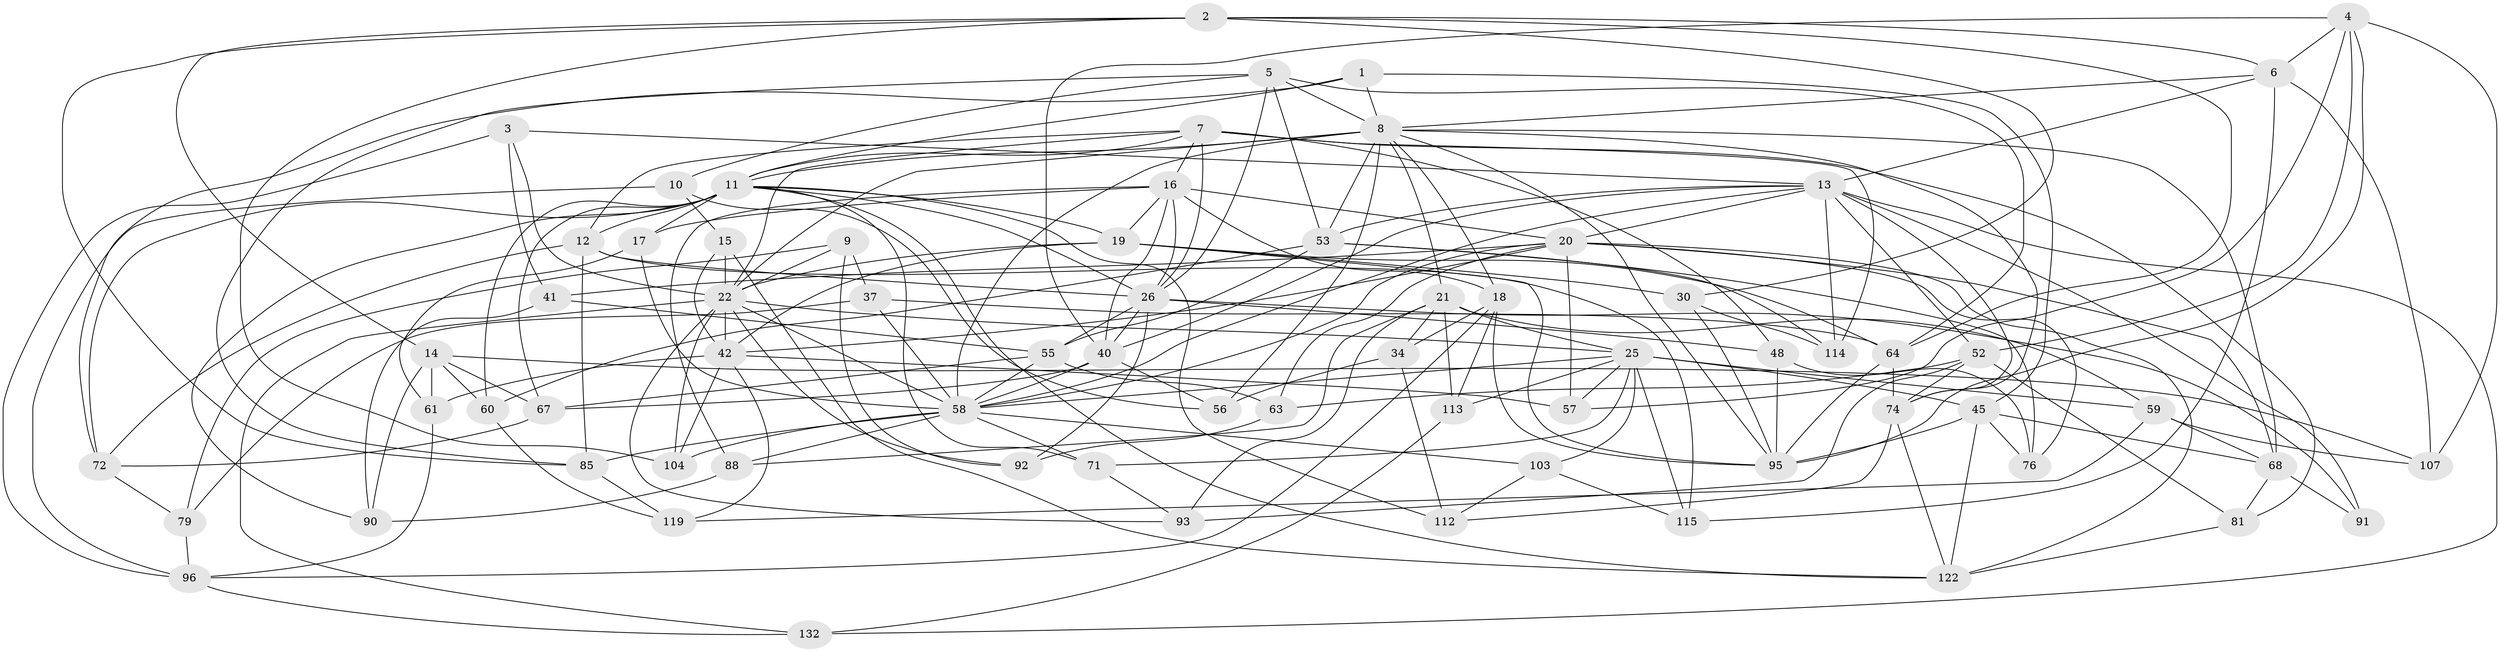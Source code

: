 // original degree distribution, {4: 1.0}
// Generated by graph-tools (version 1.1) at 2025/16/03/09/25 04:16:30]
// undirected, 69 vertices, 200 edges
graph export_dot {
graph [start="1"]
  node [color=gray90,style=filled];
  1;
  2 [super="+43"];
  3;
  4 [super="+47"];
  5 [super="+78"];
  6 [super="+27"];
  7 [super="+23"];
  8 [super="+124+54"];
  9;
  10;
  11 [super="+32+133+35"];
  12 [super="+82"];
  13 [super="+50+24"];
  14 [super="+94"];
  15;
  16 [super="+29"];
  17;
  18 [super="+111"];
  19 [super="+120+31"];
  20 [super="+46+51"];
  21 [super="+62+121"];
  22 [super="+33+139"];
  25 [super="+137+28"];
  26 [super="+66+77"];
  30;
  34;
  37;
  40 [super="+106+116"];
  41;
  42 [super="+117+65"];
  45 [super="+127"];
  48;
  52 [super="+125"];
  53 [super="+102+129"];
  55 [super="+136"];
  56;
  57;
  58 [super="+89+123+70"];
  59 [super="+134"];
  60;
  61;
  63;
  64 [super="+105"];
  67 [super="+80"];
  68 [super="+110"];
  71;
  72 [super="+73"];
  74 [super="+86"];
  76;
  79;
  81;
  85 [super="+130"];
  88;
  90;
  91;
  92;
  93;
  95 [super="+108"];
  96 [super="+109"];
  103;
  104;
  107;
  112;
  113;
  114;
  115;
  119;
  122 [super="+128"];
  132;
  1 -- 45;
  1 -- 11;
  1 -- 8;
  1 -- 72;
  2 -- 14;
  2 -- 6;
  2 -- 104;
  2 -- 64;
  2 -- 30;
  2 -- 85;
  3 -- 41;
  3 -- 96;
  3 -- 22;
  3 -- 13;
  4 -- 107;
  4 -- 57;
  4 -- 52;
  4 -- 95;
  4 -- 40;
  4 -- 6;
  5 -- 10;
  5 -- 53;
  5 -- 26;
  5 -- 8;
  5 -- 64;
  5 -- 85;
  6 -- 115;
  6 -- 13;
  6 -- 8;
  6 -- 107;
  7 -- 81;
  7 -- 11;
  7 -- 22;
  7 -- 16;
  7 -- 48;
  7 -- 114;
  7 -- 26;
  7 -- 12;
  8 -- 22;
  8 -- 53 [weight=2];
  8 -- 68;
  8 -- 74;
  8 -- 11;
  8 -- 18;
  8 -- 21;
  8 -- 56;
  8 -- 58;
  8 -- 95;
  9 -- 92;
  9 -- 37;
  9 -- 79;
  9 -- 22;
  10 -- 56;
  10 -- 15;
  10 -- 96;
  11 -- 67 [weight=2];
  11 -- 112;
  11 -- 72 [weight=2];
  11 -- 12;
  11 -- 60;
  11 -- 26;
  11 -- 90;
  11 -- 71;
  11 -- 17;
  11 -- 19;
  11 -- 122;
  12 -- 72;
  12 -- 115;
  12 -- 26;
  12 -- 85;
  13 -- 91 [weight=2];
  13 -- 20;
  13 -- 52;
  13 -- 74;
  13 -- 40;
  13 -- 114;
  13 -- 132;
  13 -- 53;
  13 -- 58;
  14 -- 60;
  14 -- 90;
  14 -- 107;
  14 -- 61;
  14 -- 67;
  15 -- 122;
  15 -- 42;
  15 -- 22;
  16 -- 88;
  16 -- 18;
  16 -- 17;
  16 -- 20;
  16 -- 40;
  16 -- 19;
  16 -- 26;
  17 -- 61;
  17 -- 58;
  18 -- 34;
  18 -- 113;
  18 -- 96;
  18 -- 95;
  19 -- 30;
  19 -- 42;
  19 -- 64;
  19 -- 22 [weight=2];
  19 -- 95;
  20 -- 57;
  20 -- 63;
  20 -- 41;
  20 -- 42;
  20 -- 76;
  20 -- 68;
  20 -- 122;
  20 -- 58;
  21 -- 34;
  21 -- 93;
  21 -- 88;
  21 -- 113;
  21 -- 59 [weight=2];
  21 -- 25;
  22 -- 93;
  22 -- 42;
  22 -- 25;
  22 -- 104;
  22 -- 132;
  22 -- 92;
  22 -- 58;
  25 -- 115;
  25 -- 113;
  25 -- 45;
  25 -- 103;
  25 -- 71;
  25 -- 59;
  25 -- 57;
  25 -- 58;
  26 -- 91;
  26 -- 48;
  26 -- 40;
  26 -- 55;
  26 -- 92;
  30 -- 95;
  30 -- 114;
  34 -- 112;
  34 -- 56;
  37 -- 64;
  37 -- 79;
  37 -- 58;
  40 -- 56;
  40 -- 67;
  40 -- 58 [weight=2];
  41 -- 90;
  41 -- 55;
  42 -- 61;
  42 -- 57;
  42 -- 119;
  42 -- 104;
  45 -- 76;
  45 -- 68;
  45 -- 122;
  45 -- 95;
  48 -- 95;
  48 -- 76;
  52 -- 63;
  52 -- 81;
  52 -- 93;
  52 -- 74;
  53 -- 114;
  53 -- 60;
  53 -- 76;
  53 -- 55;
  55 -- 67;
  55 -- 63;
  55 -- 58;
  58 -- 103;
  58 -- 71;
  58 -- 88;
  58 -- 85 [weight=2];
  58 -- 104;
  59 -- 107;
  59 -- 68;
  59 -- 119;
  60 -- 119;
  61 -- 96;
  63 -- 92;
  64 -- 74;
  64 -- 95;
  67 -- 72;
  68 -- 81;
  68 -- 91;
  71 -- 93;
  72 -- 79;
  74 -- 112;
  74 -- 122;
  79 -- 96;
  81 -- 122;
  85 -- 119;
  88 -- 90;
  96 -- 132;
  103 -- 115;
  103 -- 112;
  113 -- 132;
}
